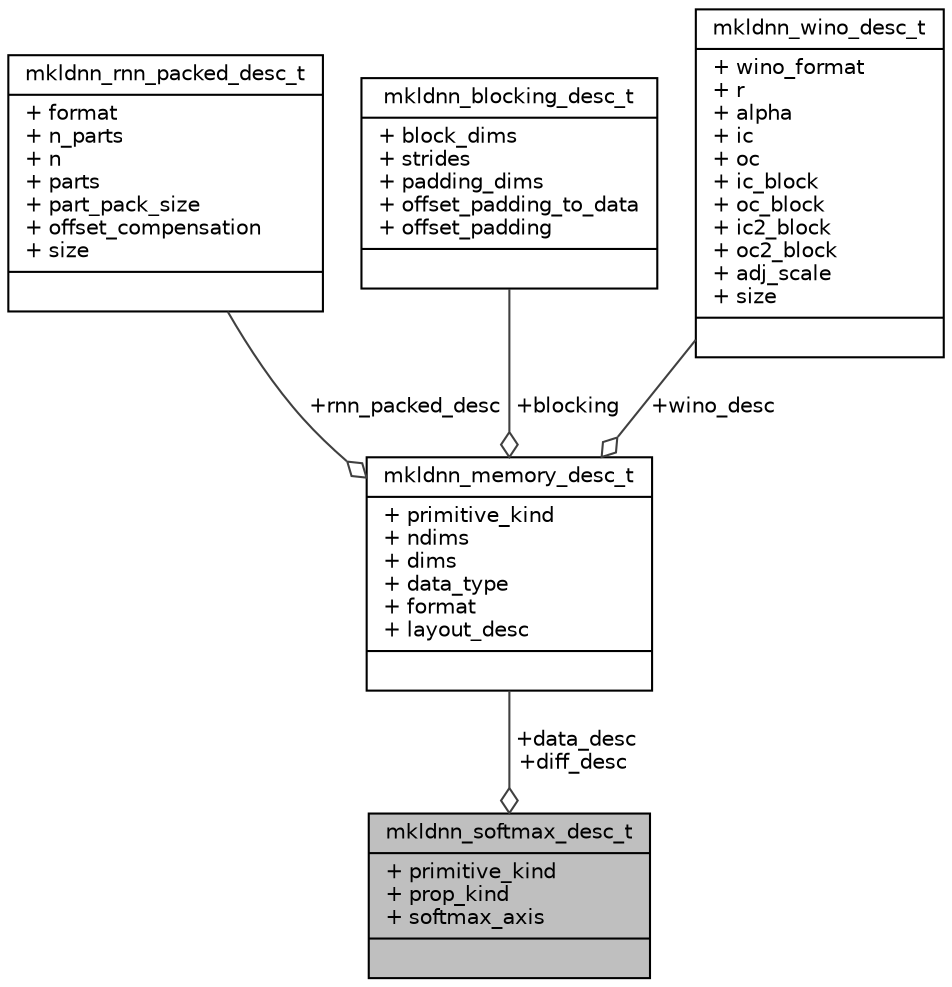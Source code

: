 digraph "mkldnn_softmax_desc_t"
{
  edge [fontname="Helvetica",fontsize="10",labelfontname="Helvetica",labelfontsize="10"];
  node [fontname="Helvetica",fontsize="10",shape=record];
  Node1 [label="{mkldnn_softmax_desc_t\n|+ primitive_kind\l+ prop_kind\l+ softmax_axis\l|}",height=0.2,width=0.4,color="black", fillcolor="grey75", style="filled", fontcolor="black"];
  Node2 -> Node1 [color="grey25",fontsize="10",style="solid",label=" +data_desc\n+diff_desc" ,arrowhead="odiamond",fontname="Helvetica"];
  Node2 [label="{mkldnn_memory_desc_t\n|+ primitive_kind\l+ ndims\l+ dims\l+ data_type\l+ format\l+ layout_desc\l|}",height=0.2,width=0.4,color="black", fillcolor="white", style="filled",URL="$structmkldnn__memory__desc__t.html"];
  Node3 -> Node2 [color="grey25",fontsize="10",style="solid",label=" +rnn_packed_desc" ,arrowhead="odiamond",fontname="Helvetica"];
  Node3 [label="{mkldnn_rnn_packed_desc_t\n|+ format\l+ n_parts\l+ n\l+ parts\l+ part_pack_size\l+ offset_compensation\l+ size\l|}",height=0.2,width=0.4,color="black", fillcolor="white", style="filled",URL="$structmkldnn__rnn__packed__desc__t.html"];
  Node4 -> Node2 [color="grey25",fontsize="10",style="solid",label=" +blocking" ,arrowhead="odiamond",fontname="Helvetica"];
  Node4 [label="{mkldnn_blocking_desc_t\n|+ block_dims\l+ strides\l+ padding_dims\l+ offset_padding_to_data\l+ offset_padding\l|}",height=0.2,width=0.4,color="black", fillcolor="white", style="filled",URL="$structmkldnn__blocking__desc__t.html"];
  Node5 -> Node2 [color="grey25",fontsize="10",style="solid",label=" +wino_desc" ,arrowhead="odiamond",fontname="Helvetica"];
  Node5 [label="{mkldnn_wino_desc_t\n|+ wino_format\l+ r\l+ alpha\l+ ic\l+ oc\l+ ic_block\l+ oc_block\l+ ic2_block\l+ oc2_block\l+ adj_scale\l+ size\l|}",height=0.2,width=0.4,color="black", fillcolor="white", style="filled",URL="$structmkldnn__wino__desc__t.html"];
}
